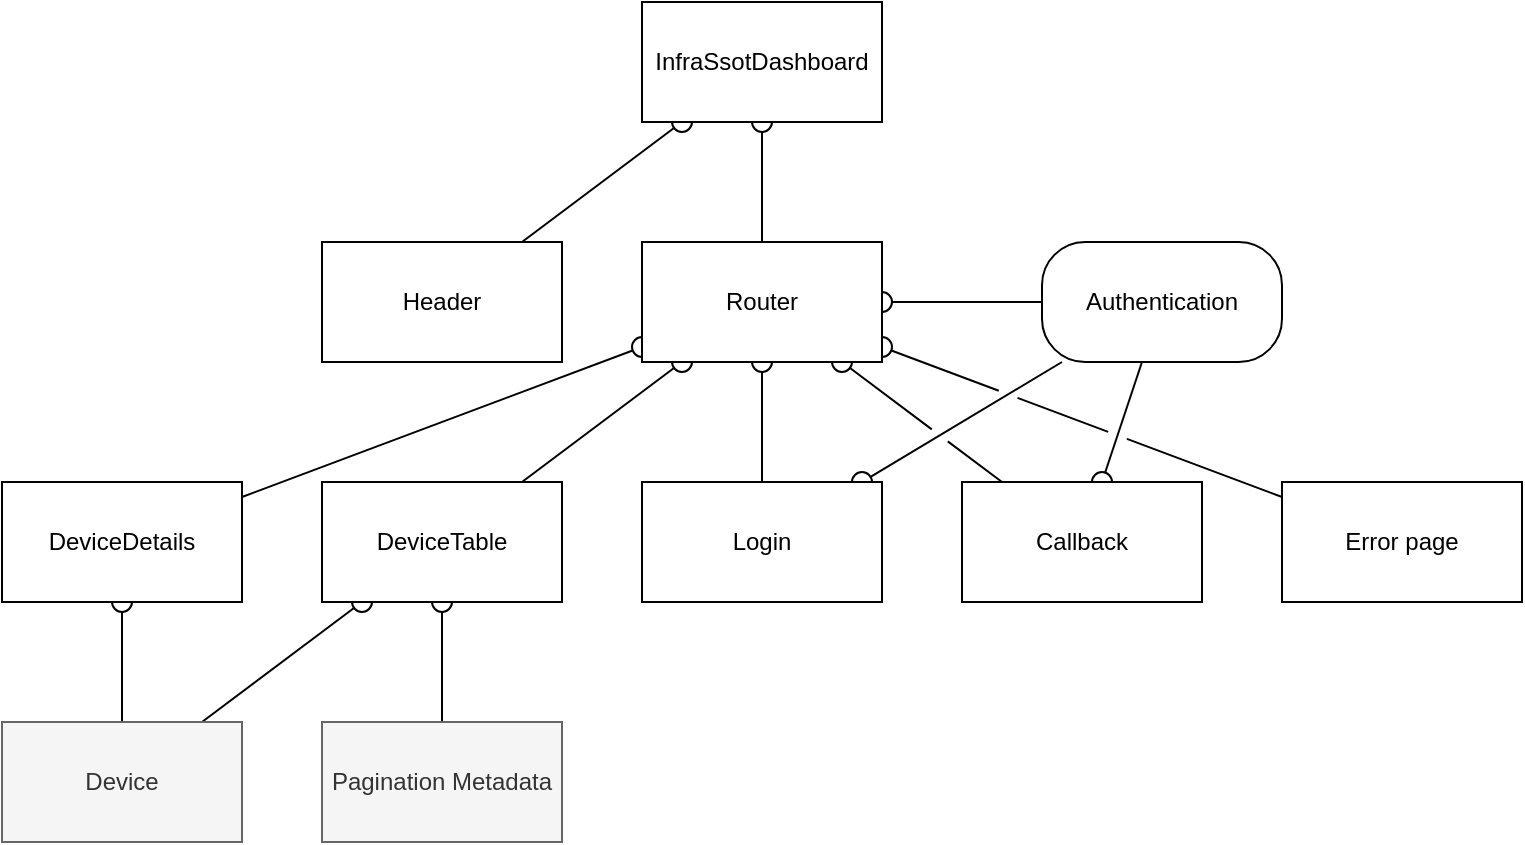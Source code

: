 <mxfile version="21.6.8" type="device">
  <diagram name="Pagina-1" id="TDXn5FiXrFKoiPg2iwio">
    <mxGraphModel dx="1728" dy="1003" grid="1" gridSize="10" guides="1" tooltips="1" connect="1" arrows="1" fold="1" page="1" pageScale="1" pageWidth="827" pageHeight="1169" math="0" shadow="0">
      <root>
        <mxCell id="0" />
        <mxCell id="1" parent="0" />
        <mxCell id="Ay4fPllEfJfQOM3FRHYF-25" style="rounded=0;orthogonalLoop=1;jettySize=auto;html=1;endArrow=none;endFill=0;startArrow=oval;startFill=0;startSize=10;jumpStyle=gap;jumpSize=10;" parent="1" source="Ay4fPllEfJfQOM3FRHYF-5" target="Ay4fPllEfJfQOM3FRHYF-23" edge="1">
          <mxGeometry relative="1" as="geometry" />
        </mxCell>
        <mxCell id="Ay4fPllEfJfQOM3FRHYF-26" style="rounded=0;orthogonalLoop=1;jettySize=auto;html=1;endArrow=none;endFill=0;startSize=10;startArrow=oval;startFill=0;jumpStyle=gap;jumpSize=10;" parent="1" source="Ay4fPllEfJfQOM3FRHYF-11" target="Ay4fPllEfJfQOM3FRHYF-23" edge="1">
          <mxGeometry relative="1" as="geometry" />
        </mxCell>
        <mxCell id="Ay4fPllEfJfQOM3FRHYF-24" value="" style="rounded=0;orthogonalLoop=1;jettySize=auto;html=1;endArrow=none;endFill=0;startArrow=oval;startFill=0;startSize=10;jumpStyle=gap;jumpSize=10;" parent="1" source="Ay4fPllEfJfQOM3FRHYF-13" target="Ay4fPllEfJfQOM3FRHYF-23" edge="1">
          <mxGeometry relative="1" as="geometry" />
        </mxCell>
        <mxCell id="Ay4fPllEfJfQOM3FRHYF-3" value="" style="rounded=0;orthogonalLoop=1;jettySize=auto;html=1;endArrow=none;endFill=0;startArrow=oval;startFill=0;startSize=10;jumpStyle=gap;jumpSize=10;" parent="1" source="Ay4fPllEfJfQOM3FRHYF-1" target="Ay4fPllEfJfQOM3FRHYF-2" edge="1">
          <mxGeometry relative="1" as="geometry" />
        </mxCell>
        <mxCell id="Ay4fPllEfJfQOM3FRHYF-6" value="" style="rounded=0;orthogonalLoop=1;jettySize=auto;html=1;endArrow=none;endFill=0;startArrow=oval;startFill=0;startSize=10;jumpStyle=gap;jumpSize=10;" parent="1" source="Ay4fPllEfJfQOM3FRHYF-1" target="Ay4fPllEfJfQOM3FRHYF-5" edge="1">
          <mxGeometry relative="1" as="geometry" />
        </mxCell>
        <mxCell id="Ay4fPllEfJfQOM3FRHYF-8" value="" style="rounded=0;orthogonalLoop=1;jettySize=auto;html=1;endArrow=none;endFill=0;startArrow=oval;startFill=0;startSize=10;jumpStyle=gap;jumpSize=10;" parent="1" source="Ay4fPllEfJfQOM3FRHYF-5" target="Ay4fPllEfJfQOM3FRHYF-7" edge="1">
          <mxGeometry relative="1" as="geometry" />
        </mxCell>
        <mxCell id="Ay4fPllEfJfQOM3FRHYF-10" value="" style="rounded=0;orthogonalLoop=1;jettySize=auto;html=1;endArrow=none;endFill=0;startArrow=oval;startFill=0;startSize=10;jumpStyle=gap;jumpSize=10;" parent="1" source="Ay4fPllEfJfQOM3FRHYF-5" target="Ay4fPllEfJfQOM3FRHYF-9" edge="1">
          <mxGeometry relative="1" as="geometry" />
        </mxCell>
        <mxCell id="Ay4fPllEfJfQOM3FRHYF-12" value="" style="rounded=0;orthogonalLoop=1;jettySize=auto;html=1;endArrow=none;endFill=0;startArrow=oval;startFill=0;startSize=10;jumpStyle=gap;jumpSize=10;" parent="1" source="Ay4fPllEfJfQOM3FRHYF-5" target="Ay4fPllEfJfQOM3FRHYF-11" edge="1">
          <mxGeometry relative="1" as="geometry" />
        </mxCell>
        <mxCell id="Ay4fPllEfJfQOM3FRHYF-14" value="" style="rounded=0;orthogonalLoop=1;jettySize=auto;html=1;endArrow=none;endFill=0;startArrow=oval;startFill=0;startSize=10;jumpStyle=gap;jumpSize=10;" parent="1" source="Ay4fPllEfJfQOM3FRHYF-5" target="Ay4fPllEfJfQOM3FRHYF-13" edge="1">
          <mxGeometry relative="1" as="geometry" />
        </mxCell>
        <mxCell id="Ay4fPllEfJfQOM3FRHYF-16" value="" style="rounded=0;orthogonalLoop=1;jettySize=auto;html=1;endArrow=none;endFill=0;startArrow=oval;startFill=0;startSize=10;jumpStyle=gap;jumpSize=10;" parent="1" source="Ay4fPllEfJfQOM3FRHYF-5" target="Ay4fPllEfJfQOM3FRHYF-15" edge="1">
          <mxGeometry relative="1" as="geometry" />
        </mxCell>
        <mxCell id="Ay4fPllEfJfQOM3FRHYF-18" value="" style="rounded=0;orthogonalLoop=1;jettySize=auto;html=1;endArrow=none;endFill=0;startArrow=oval;startFill=0;startSize=10;jumpStyle=gap;jumpSize=10;" parent="1" source="Ay4fPllEfJfQOM3FRHYF-7" target="Ay4fPllEfJfQOM3FRHYF-17" edge="1">
          <mxGeometry relative="1" as="geometry" />
        </mxCell>
        <mxCell id="Ay4fPllEfJfQOM3FRHYF-19" style="rounded=0;orthogonalLoop=1;jettySize=auto;html=1;endArrow=none;endFill=0;startArrow=oval;startFill=0;startSize=10;jumpStyle=gap;jumpSize=10;" parent="1" source="Ay4fPllEfJfQOM3FRHYF-9" target="Ay4fPllEfJfQOM3FRHYF-17" edge="1">
          <mxGeometry relative="1" as="geometry" />
        </mxCell>
        <mxCell id="Ay4fPllEfJfQOM3FRHYF-22" style="rounded=0;orthogonalLoop=1;jettySize=auto;html=1;endArrow=none;endFill=0;startArrow=oval;startFill=0;startSize=10;jumpStyle=gap;jumpSize=10;" parent="1" source="Ay4fPllEfJfQOM3FRHYF-9" target="Ay4fPllEfJfQOM3FRHYF-21" edge="1">
          <mxGeometry relative="1" as="geometry" />
        </mxCell>
        <mxCell id="Ay4fPllEfJfQOM3FRHYF-1" value="InfraSsotDashboard" style="rounded=0;whiteSpace=wrap;html=1;" parent="1" vertex="1">
          <mxGeometry x="360" y="80" width="120" height="60" as="geometry" />
        </mxCell>
        <mxCell id="Ay4fPllEfJfQOM3FRHYF-2" value="Header" style="rounded=0;whiteSpace=wrap;html=1;" parent="1" vertex="1">
          <mxGeometry x="200" y="200" width="120" height="60" as="geometry" />
        </mxCell>
        <mxCell id="Ay4fPllEfJfQOM3FRHYF-5" value="Router" style="whiteSpace=wrap;html=1;rounded=0;" parent="1" vertex="1">
          <mxGeometry x="360" y="200" width="120" height="60" as="geometry" />
        </mxCell>
        <mxCell id="Ay4fPllEfJfQOM3FRHYF-7" value="DeviceDetails" style="whiteSpace=wrap;html=1;rounded=0;" parent="1" vertex="1">
          <mxGeometry x="40" y="320" width="120" height="60" as="geometry" />
        </mxCell>
        <mxCell id="Ay4fPllEfJfQOM3FRHYF-9" value="DeviceTable" style="whiteSpace=wrap;html=1;rounded=0;" parent="1" vertex="1">
          <mxGeometry x="200" y="320" width="120" height="60" as="geometry" />
        </mxCell>
        <mxCell id="Ay4fPllEfJfQOM3FRHYF-11" value="Login" style="whiteSpace=wrap;html=1;rounded=0;" parent="1" vertex="1">
          <mxGeometry x="360" y="320" width="120" height="60" as="geometry" />
        </mxCell>
        <mxCell id="Ay4fPllEfJfQOM3FRHYF-13" value="Callback" style="whiteSpace=wrap;html=1;rounded=0;" parent="1" vertex="1">
          <mxGeometry x="520" y="320" width="120" height="60" as="geometry" />
        </mxCell>
        <mxCell id="Ay4fPllEfJfQOM3FRHYF-15" value="Error page" style="whiteSpace=wrap;html=1;rounded=0;" parent="1" vertex="1">
          <mxGeometry x="680" y="320" width="120" height="60" as="geometry" />
        </mxCell>
        <mxCell id="Ay4fPllEfJfQOM3FRHYF-17" value="Device" style="whiteSpace=wrap;html=1;rounded=0;fillColor=#f5f5f5;fontColor=#333333;strokeColor=#666666;" parent="1" vertex="1">
          <mxGeometry x="40" y="440" width="120" height="60" as="geometry" />
        </mxCell>
        <mxCell id="Ay4fPllEfJfQOM3FRHYF-21" value="Pagination Metadata" style="whiteSpace=wrap;html=1;rounded=0;fillColor=#f5f5f5;fontColor=#333333;strokeColor=#666666;" parent="1" vertex="1">
          <mxGeometry x="200" y="440" width="120" height="60" as="geometry" />
        </mxCell>
        <mxCell id="Ay4fPllEfJfQOM3FRHYF-23" value="Authentication" style="whiteSpace=wrap;html=1;rounded=1;arcSize=36;" parent="1" vertex="1">
          <mxGeometry x="560" y="200" width="120" height="60" as="geometry" />
        </mxCell>
      </root>
    </mxGraphModel>
  </diagram>
</mxfile>
